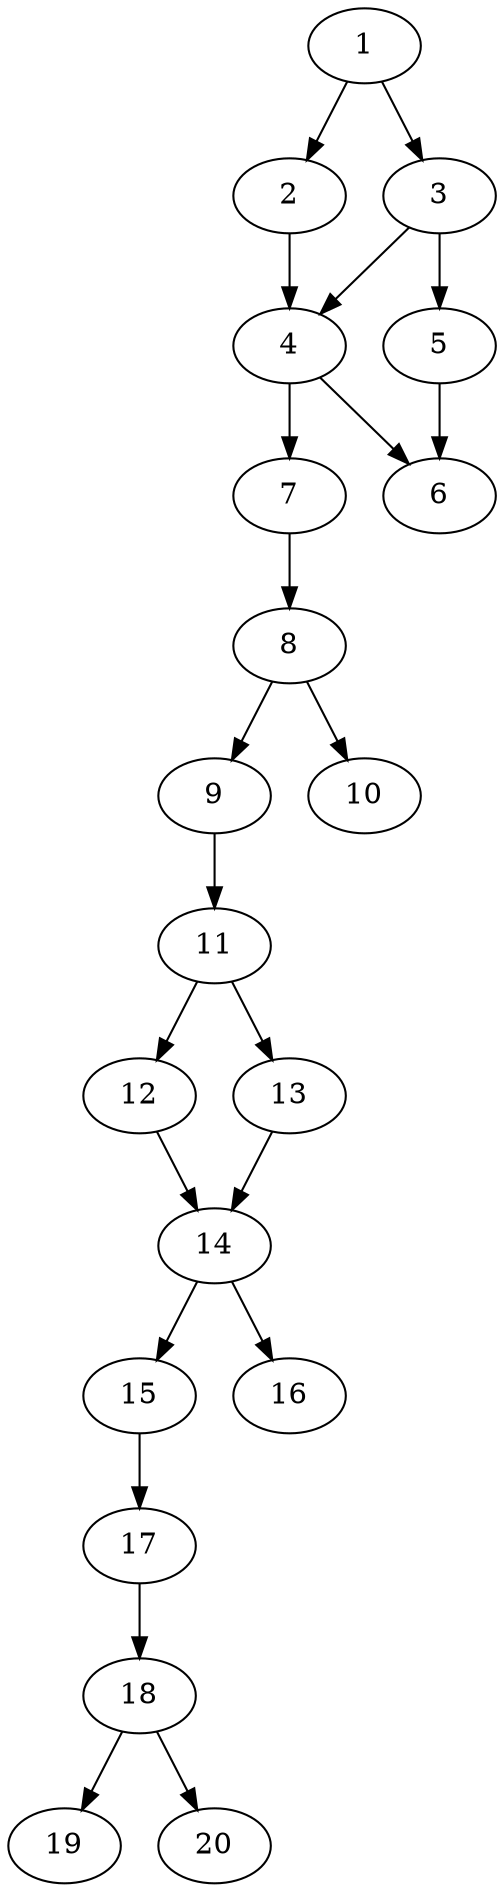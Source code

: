 // DAG automatically generated by daggen at Thu Oct  3 13:58:43 2019
// ./daggen --dot -n 20 --ccr 0.3 --fat 0.3 --regular 0.9 --density 0.6 --mindata 5242880 --maxdata 52428800 
digraph G {
  1 [size="101529600", alpha="0.02", expect_size="30458880"] 
  1 -> 2 [size ="30458880"]
  1 -> 3 [size ="30458880"]
  2 [size="127320747", alpha="0.10", expect_size="38196224"] 
  2 -> 4 [size ="38196224"]
  3 [size="90548907", alpha="0.03", expect_size="27164672"] 
  3 -> 4 [size ="27164672"]
  3 -> 5 [size ="27164672"]
  4 [size="72014507", alpha="0.17", expect_size="21604352"] 
  4 -> 6 [size ="21604352"]
  4 -> 7 [size ="21604352"]
  5 [size="156593493", alpha="0.13", expect_size="46978048"] 
  5 -> 6 [size ="46978048"]
  6 [size="45021867", alpha="0.15", expect_size="13506560"] 
  7 [size="121801387", alpha="0.11", expect_size="36540416"] 
  7 -> 8 [size ="36540416"]
  8 [size="87552000", alpha="0.05", expect_size="26265600"] 
  8 -> 9 [size ="26265600"]
  8 -> 10 [size ="26265600"]
  9 [size="143510187", alpha="0.09", expect_size="43053056"] 
  9 -> 11 [size ="43053056"]
  10 [size="72359253", alpha="0.11", expect_size="21707776"] 
  11 [size="40116907", alpha="0.01", expect_size="12035072"] 
  11 -> 12 [size ="12035072"]
  11 -> 13 [size ="12035072"]
  12 [size="53398187", alpha="0.01", expect_size="16019456"] 
  12 -> 14 [size ="16019456"]
  13 [size="130566827", alpha="0.09", expect_size="39170048"] 
  13 -> 14 [size ="39170048"]
  14 [size="156074667", alpha="0.18", expect_size="46822400"] 
  14 -> 15 [size ="46822400"]
  14 -> 16 [size ="46822400"]
  15 [size="130488320", alpha="0.11", expect_size="39146496"] 
  15 -> 17 [size ="39146496"]
  16 [size="73516373", alpha="0.11", expect_size="22054912"] 
  17 [size="34993493", alpha="0.06", expect_size="10498048"] 
  17 -> 18 [size ="10498048"]
  18 [size="121948160", alpha="0.11", expect_size="36584448"] 
  18 -> 19 [size ="36584448"]
  18 -> 20 [size ="36584448"]
  19 [size="157583360", alpha="0.10", expect_size="47275008"] 
  20 [size="69218987", alpha="0.17", expect_size="20765696"] 
}
